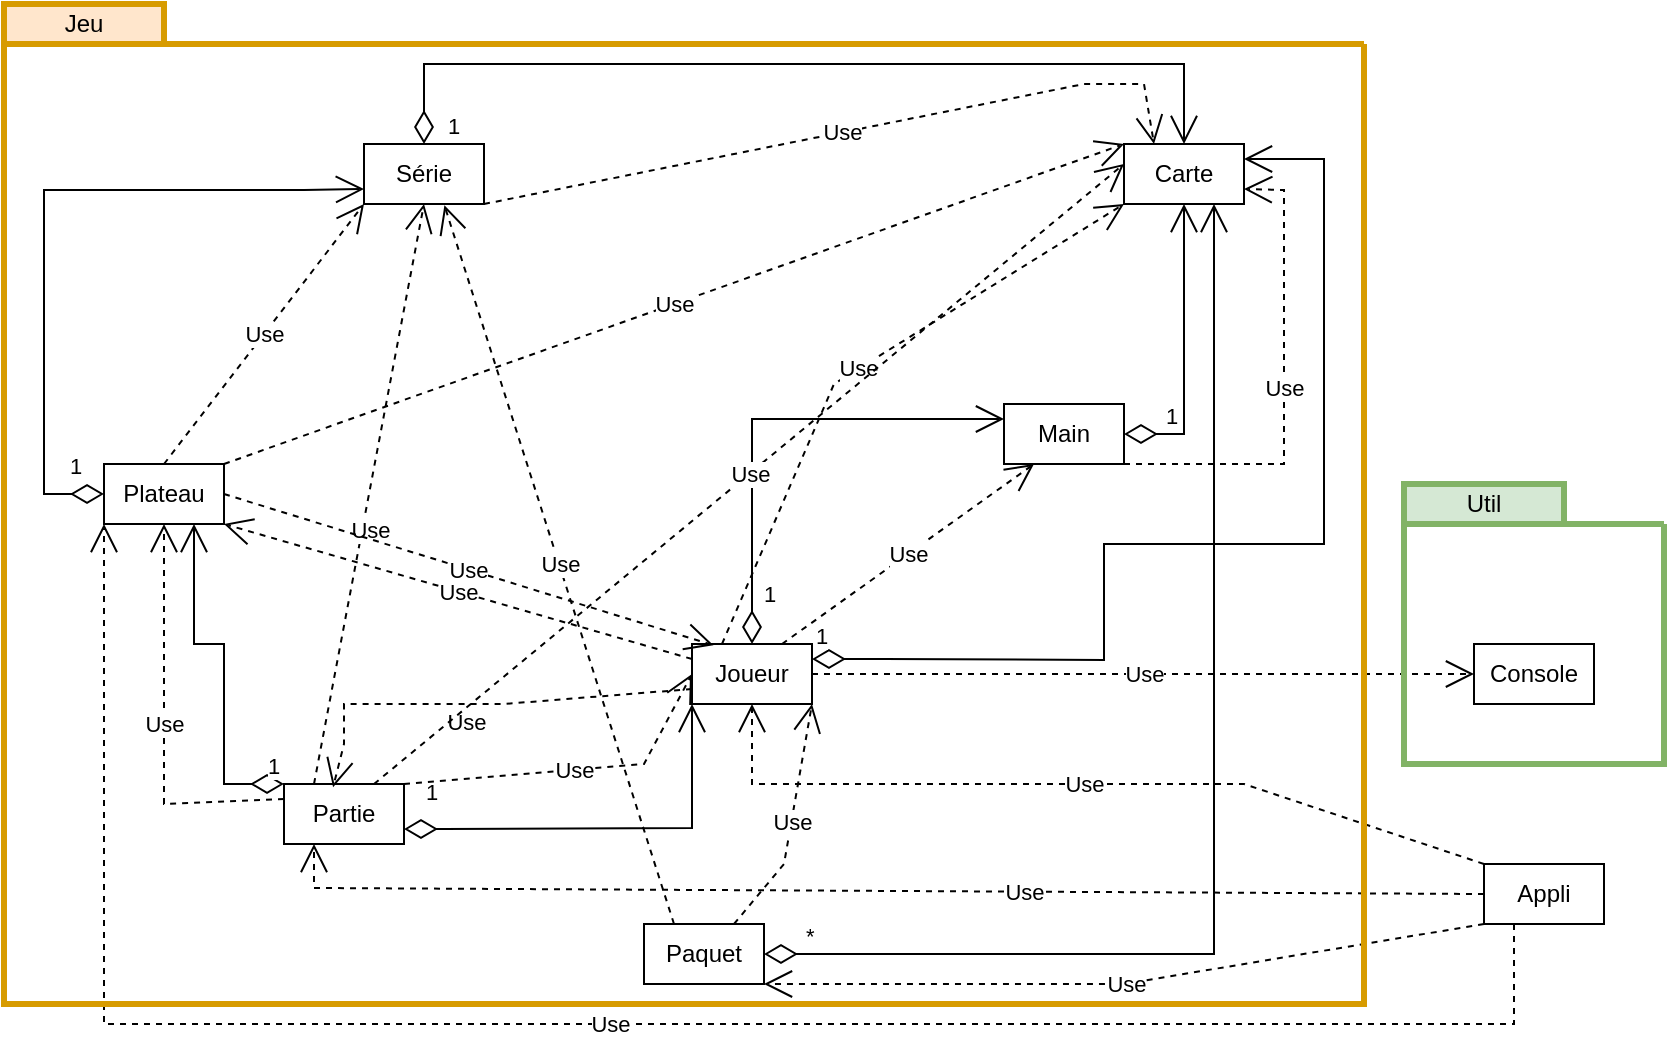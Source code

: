 <mxfile version="17.1.0" type="github">
  <diagram id="C5RBs43oDa-KdzZeNtuy" name="Page-1">
    <mxGraphModel dx="1185" dy="638" grid="1" gridSize="10" guides="1" tooltips="1" connect="1" arrows="1" fold="1" page="1" pageScale="1" pageWidth="827" pageHeight="1169" math="0" shadow="0">
      <root>
        <mxCell id="WIyWlLk6GJQsqaUBKTNV-0" />
        <mxCell id="WIyWlLk6GJQsqaUBKTNV-1" parent="WIyWlLk6GJQsqaUBKTNV-0" />
        <mxCell id="-F7onKCHbFlTFxF6Y8K6-0" value="Série" style="rounded=0;whiteSpace=wrap;html=1;" vertex="1" parent="WIyWlLk6GJQsqaUBKTNV-1">
          <mxGeometry x="220" y="140" width="60" height="30" as="geometry" />
        </mxCell>
        <mxCell id="-F7onKCHbFlTFxF6Y8K6-1" value="Plateau" style="rounded=0;whiteSpace=wrap;html=1;" vertex="1" parent="WIyWlLk6GJQsqaUBKTNV-1">
          <mxGeometry x="90" y="300" width="60" height="30" as="geometry" />
        </mxCell>
        <mxCell id="-F7onKCHbFlTFxF6Y8K6-2" value="&lt;span style=&quot;font-weight: normal&quot;&gt;Carte&lt;/span&gt;" style="rounded=0;whiteSpace=wrap;html=1;fontStyle=1" vertex="1" parent="WIyWlLk6GJQsqaUBKTNV-1">
          <mxGeometry x="600" y="140" width="60" height="30" as="geometry" />
        </mxCell>
        <mxCell id="-F7onKCHbFlTFxF6Y8K6-3" value="Main" style="rounded=0;whiteSpace=wrap;html=1;" vertex="1" parent="WIyWlLk6GJQsqaUBKTNV-1">
          <mxGeometry x="540" y="270" width="60" height="30" as="geometry" />
        </mxCell>
        <mxCell id="-F7onKCHbFlTFxF6Y8K6-5" value="Joueur" style="rounded=0;whiteSpace=wrap;html=1;" vertex="1" parent="WIyWlLk6GJQsqaUBKTNV-1">
          <mxGeometry x="384" y="390" width="60" height="30" as="geometry" />
        </mxCell>
        <mxCell id="-F7onKCHbFlTFxF6Y8K6-6" value="Appli" style="rounded=0;whiteSpace=wrap;html=1;" vertex="1" parent="WIyWlLk6GJQsqaUBKTNV-1">
          <mxGeometry x="780" y="500" width="60" height="30" as="geometry" />
        </mxCell>
        <mxCell id="-F7onKCHbFlTFxF6Y8K6-8" value="Use" style="endArrow=open;endSize=12;dashed=1;html=1;rounded=0;exitX=0;exitY=1;exitDx=0;exitDy=0;entryX=1;entryY=1;entryDx=0;entryDy=0;" edge="1" parent="WIyWlLk6GJQsqaUBKTNV-1" source="-F7onKCHbFlTFxF6Y8K6-6" target="-F7onKCHbFlTFxF6Y8K6-9">
          <mxGeometry width="160" relative="1" as="geometry">
            <mxPoint x="240" y="635" as="sourcePoint" />
            <mxPoint x="390" y="629.66" as="targetPoint" />
            <Array as="points">
              <mxPoint x="600" y="560" />
            </Array>
          </mxGeometry>
        </mxCell>
        <mxCell id="-F7onKCHbFlTFxF6Y8K6-9" value="Paquet" style="rounded=0;whiteSpace=wrap;html=1;" vertex="1" parent="WIyWlLk6GJQsqaUBKTNV-1">
          <mxGeometry x="360" y="530" width="60" height="30" as="geometry" />
        </mxCell>
        <mxCell id="-F7onKCHbFlTFxF6Y8K6-12" value="Use" style="endArrow=open;endSize=12;dashed=1;html=1;rounded=0;exitX=0;exitY=0;exitDx=0;exitDy=0;entryX=0.5;entryY=1;entryDx=0;entryDy=0;" edge="1" parent="WIyWlLk6GJQsqaUBKTNV-1" source="-F7onKCHbFlTFxF6Y8K6-6" target="-F7onKCHbFlTFxF6Y8K6-5">
          <mxGeometry width="160" relative="1" as="geometry">
            <mxPoint x="354" y="440" as="sourcePoint" />
            <mxPoint x="284" y="380" as="targetPoint" />
            <Array as="points">
              <mxPoint x="660" y="460" />
              <mxPoint x="414" y="460" />
            </Array>
          </mxGeometry>
        </mxCell>
        <mxCell id="-F7onKCHbFlTFxF6Y8K6-14" value="Use" style="endArrow=open;endSize=12;dashed=1;html=1;rounded=0;exitX=0.25;exitY=1;exitDx=0;exitDy=0;" edge="1" parent="WIyWlLk6GJQsqaUBKTNV-1" source="-F7onKCHbFlTFxF6Y8K6-6">
          <mxGeometry width="160" relative="1" as="geometry">
            <mxPoint x="474" y="470" as="sourcePoint" />
            <mxPoint x="90" y="330" as="targetPoint" />
            <Array as="points">
              <mxPoint x="795" y="580" />
              <mxPoint x="510" y="580" />
              <mxPoint x="90" y="580" />
            </Array>
          </mxGeometry>
        </mxCell>
        <mxCell id="-F7onKCHbFlTFxF6Y8K6-17" value="Use" style="endArrow=open;endSize=12;dashed=1;html=1;rounded=0;exitX=1;exitY=0.5;exitDx=0;exitDy=0;entryX=0;entryY=0.5;entryDx=0;entryDy=0;" edge="1" parent="WIyWlLk6GJQsqaUBKTNV-1" source="-F7onKCHbFlTFxF6Y8K6-5" target="-F7onKCHbFlTFxF6Y8K6-4">
          <mxGeometry width="160" relative="1" as="geometry">
            <mxPoint x="384" y="330" as="sourcePoint" />
            <mxPoint x="544" y="330" as="targetPoint" />
          </mxGeometry>
        </mxCell>
        <mxCell id="-F7onKCHbFlTFxF6Y8K6-19" value="&lt;span style=&quot;font-weight: normal&quot;&gt;Partie&lt;/span&gt;" style="rounded=0;whiteSpace=wrap;html=1;fontStyle=1" vertex="1" parent="WIyWlLk6GJQsqaUBKTNV-1">
          <mxGeometry x="180" y="460" width="60" height="30" as="geometry" />
        </mxCell>
        <mxCell id="-F7onKCHbFlTFxF6Y8K6-21" value="Use" style="endArrow=open;endSize=12;dashed=1;html=1;rounded=0;entryX=0.25;entryY=1;entryDx=0;entryDy=0;exitX=0;exitY=0.5;exitDx=0;exitDy=0;" edge="1" parent="WIyWlLk6GJQsqaUBKTNV-1" source="-F7onKCHbFlTFxF6Y8K6-6" target="-F7onKCHbFlTFxF6Y8K6-19">
          <mxGeometry x="-0.242" width="160" relative="1" as="geometry">
            <mxPoint x="130" y="610" as="sourcePoint" />
            <mxPoint x="430" y="460" as="targetPoint" />
            <Array as="points">
              <mxPoint x="195" y="512" />
            </Array>
            <mxPoint as="offset" />
          </mxGeometry>
        </mxCell>
        <mxCell id="-F7onKCHbFlTFxF6Y8K6-28" value="1" style="endArrow=open;html=1;endSize=12;startArrow=diamondThin;startSize=14;startFill=0;edgeStyle=orthogonalEdgeStyle;align=left;verticalAlign=bottom;rounded=0;exitX=0;exitY=0;exitDx=0;exitDy=0;entryX=0.75;entryY=1;entryDx=0;entryDy=0;" edge="1" parent="WIyWlLk6GJQsqaUBKTNV-1" source="-F7onKCHbFlTFxF6Y8K6-19" target="-F7onKCHbFlTFxF6Y8K6-1">
          <mxGeometry x="-0.886" relative="1" as="geometry">
            <mxPoint x="350" y="350" as="sourcePoint" />
            <mxPoint x="510" y="350" as="targetPoint" />
            <Array as="points">
              <mxPoint x="150" y="460" />
              <mxPoint x="150" y="390" />
              <mxPoint x="135" y="390" />
            </Array>
            <mxPoint as="offset" />
          </mxGeometry>
        </mxCell>
        <mxCell id="-F7onKCHbFlTFxF6Y8K6-30" value="Use" style="endArrow=open;endSize=12;dashed=1;html=1;rounded=0;entryX=0.67;entryY=1.021;entryDx=0;entryDy=0;entryPerimeter=0;exitX=0.25;exitY=0;exitDx=0;exitDy=0;" edge="1" parent="WIyWlLk6GJQsqaUBKTNV-1" source="-F7onKCHbFlTFxF6Y8K6-9" target="-F7onKCHbFlTFxF6Y8K6-0">
          <mxGeometry width="160" relative="1" as="geometry">
            <mxPoint x="700" y="410" as="sourcePoint" />
            <mxPoint x="510" y="350" as="targetPoint" />
          </mxGeometry>
        </mxCell>
        <mxCell id="-F7onKCHbFlTFxF6Y8K6-31" value="Use" style="endArrow=open;endSize=12;dashed=1;html=1;rounded=0;exitX=0.75;exitY=0;exitDx=0;exitDy=0;entryX=1;entryY=1;entryDx=0;entryDy=0;" edge="1" parent="WIyWlLk6GJQsqaUBKTNV-1" source="-F7onKCHbFlTFxF6Y8K6-9" target="-F7onKCHbFlTFxF6Y8K6-5">
          <mxGeometry width="160" relative="1" as="geometry">
            <mxPoint x="350" y="350" as="sourcePoint" />
            <mxPoint x="460" y="420" as="targetPoint" />
            <Array as="points">
              <mxPoint x="430" y="500" />
            </Array>
          </mxGeometry>
        </mxCell>
        <mxCell id="-F7onKCHbFlTFxF6Y8K6-32" value="*" style="endArrow=open;html=1;endSize=12;startArrow=diamondThin;startSize=14;startFill=0;edgeStyle=orthogonalEdgeStyle;align=left;verticalAlign=bottom;rounded=0;exitX=1;exitY=0.5;exitDx=0;exitDy=0;entryX=0.75;entryY=1;entryDx=0;entryDy=0;" edge="1" parent="WIyWlLk6GJQsqaUBKTNV-1" source="-F7onKCHbFlTFxF6Y8K6-9" target="-F7onKCHbFlTFxF6Y8K6-2">
          <mxGeometry x="-0.936" relative="1" as="geometry">
            <mxPoint x="350" y="350" as="sourcePoint" />
            <mxPoint x="650" y="190" as="targetPoint" />
            <Array as="points">
              <mxPoint x="645" y="545" />
            </Array>
            <mxPoint as="offset" />
          </mxGeometry>
        </mxCell>
        <mxCell id="-F7onKCHbFlTFxF6Y8K6-34" value="Use" style="endArrow=open;endSize=12;dashed=1;html=1;rounded=0;exitX=0;exitY=0.25;exitDx=0;exitDy=0;entryX=1;entryY=1;entryDx=0;entryDy=0;" edge="1" parent="WIyWlLk6GJQsqaUBKTNV-1" source="-F7onKCHbFlTFxF6Y8K6-5" target="-F7onKCHbFlTFxF6Y8K6-1">
          <mxGeometry width="160" relative="1" as="geometry">
            <mxPoint x="276" y="410" as="sourcePoint" />
            <mxPoint x="436" y="410" as="targetPoint" />
          </mxGeometry>
        </mxCell>
        <mxCell id="-F7onKCHbFlTFxF6Y8K6-35" value="Use" style="endArrow=open;endSize=12;dashed=1;html=1;rounded=0;entryX=0;entryY=1;entryDx=0;entryDy=0;exitX=0.25;exitY=0;exitDx=0;exitDy=0;" edge="1" parent="WIyWlLk6GJQsqaUBKTNV-1" source="-F7onKCHbFlTFxF6Y8K6-5" target="-F7onKCHbFlTFxF6Y8K6-2">
          <mxGeometry width="160" relative="1" as="geometry">
            <mxPoint x="350" y="420" as="sourcePoint" />
            <mxPoint x="510" y="420" as="targetPoint" />
            <Array as="points">
              <mxPoint x="455" y="260" />
            </Array>
          </mxGeometry>
        </mxCell>
        <mxCell id="-F7onKCHbFlTFxF6Y8K6-36" value="Use" style="endArrow=open;endSize=12;dashed=1;html=1;rounded=0;exitX=0;exitY=0.75;exitDx=0;exitDy=0;entryX=0.409;entryY=0.055;entryDx=0;entryDy=0;entryPerimeter=0;" edge="1" parent="WIyWlLk6GJQsqaUBKTNV-1" source="-F7onKCHbFlTFxF6Y8K6-5" target="-F7onKCHbFlTFxF6Y8K6-19">
          <mxGeometry x="0.048" y="9" width="160" relative="1" as="geometry">
            <mxPoint x="350" y="420" as="sourcePoint" />
            <mxPoint x="250" y="460" as="targetPoint" />
            <Array as="points">
              <mxPoint x="290" y="420" />
              <mxPoint x="210" y="420" />
              <mxPoint x="210" y="440" />
            </Array>
            <mxPoint as="offset" />
          </mxGeometry>
        </mxCell>
        <mxCell id="-F7onKCHbFlTFxF6Y8K6-38" value="1" style="endArrow=open;html=1;endSize=12;startArrow=diamondThin;startSize=14;startFill=0;edgeStyle=orthogonalEdgeStyle;align=left;verticalAlign=bottom;rounded=0;exitX=1;exitY=0.75;exitDx=0;exitDy=0;entryX=0;entryY=1;entryDx=0;entryDy=0;" edge="1" parent="WIyWlLk6GJQsqaUBKTNV-1" source="-F7onKCHbFlTFxF6Y8K6-19" target="-F7onKCHbFlTFxF6Y8K6-5">
          <mxGeometry x="-0.912" y="10" relative="1" as="geometry">
            <mxPoint x="350" y="420" as="sourcePoint" />
            <mxPoint x="420" y="410" as="targetPoint" />
            <Array as="points">
              <mxPoint x="260" y="482" />
              <mxPoint x="430" y="482" />
            </Array>
            <mxPoint as="offset" />
          </mxGeometry>
        </mxCell>
        <mxCell id="-F7onKCHbFlTFxF6Y8K6-39" value="Use" style="endArrow=open;endSize=12;dashed=1;html=1;rounded=0;exitX=0.75;exitY=0;exitDx=0;exitDy=0;entryX=0.25;entryY=1;entryDx=0;entryDy=0;" edge="1" parent="WIyWlLk6GJQsqaUBKTNV-1" source="-F7onKCHbFlTFxF6Y8K6-5" target="-F7onKCHbFlTFxF6Y8K6-3">
          <mxGeometry width="160" relative="1" as="geometry">
            <mxPoint x="350" y="420" as="sourcePoint" />
            <mxPoint x="510" y="420" as="targetPoint" />
          </mxGeometry>
        </mxCell>
        <mxCell id="-F7onKCHbFlTFxF6Y8K6-40" value="1" style="endArrow=open;html=1;endSize=12;startArrow=diamondThin;startSize=14;startFill=0;edgeStyle=orthogonalEdgeStyle;align=left;verticalAlign=bottom;rounded=0;exitX=0.5;exitY=0;exitDx=0;exitDy=0;entryX=0;entryY=0.25;entryDx=0;entryDy=0;" edge="1" parent="WIyWlLk6GJQsqaUBKTNV-1" source="-F7onKCHbFlTFxF6Y8K6-5" target="-F7onKCHbFlTFxF6Y8K6-3">
          <mxGeometry x="-0.867" y="-4" relative="1" as="geometry">
            <mxPoint x="350" y="420" as="sourcePoint" />
            <mxPoint x="510" y="420" as="targetPoint" />
            <mxPoint as="offset" />
          </mxGeometry>
        </mxCell>
        <mxCell id="-F7onKCHbFlTFxF6Y8K6-42" value="Use" style="endArrow=open;endSize=12;dashed=1;html=1;rounded=0;exitX=1;exitY=1;exitDx=0;exitDy=0;entryX=1;entryY=0.75;entryDx=0;entryDy=0;" edge="1" parent="WIyWlLk6GJQsqaUBKTNV-1" source="-F7onKCHbFlTFxF6Y8K6-3" target="-F7onKCHbFlTFxF6Y8K6-2">
          <mxGeometry width="160" relative="1" as="geometry">
            <mxPoint x="350" y="420" as="sourcePoint" />
            <mxPoint x="510" y="420" as="targetPoint" />
            <Array as="points">
              <mxPoint x="680" y="300" />
              <mxPoint x="680" y="285" />
              <mxPoint x="680" y="163" />
            </Array>
          </mxGeometry>
        </mxCell>
        <mxCell id="-F7onKCHbFlTFxF6Y8K6-43" value="1" style="endArrow=open;html=1;endSize=12;startArrow=diamondThin;startSize=14;startFill=0;edgeStyle=orthogonalEdgeStyle;align=left;verticalAlign=bottom;rounded=0;exitX=1;exitY=0.5;exitDx=0;exitDy=0;entryX=0.5;entryY=1;entryDx=0;entryDy=0;" edge="1" parent="WIyWlLk6GJQsqaUBKTNV-1" source="-F7onKCHbFlTFxF6Y8K6-3" target="-F7onKCHbFlTFxF6Y8K6-2">
          <mxGeometry x="-0.742" relative="1" as="geometry">
            <mxPoint x="450" y="184.66" as="sourcePoint" />
            <mxPoint x="640" y="150" as="targetPoint" />
            <Array as="points">
              <mxPoint x="630" y="285" />
            </Array>
            <mxPoint as="offset" />
          </mxGeometry>
        </mxCell>
        <mxCell id="-F7onKCHbFlTFxF6Y8K6-44" value="Use" style="endArrow=open;endSize=12;dashed=1;html=1;rounded=0;exitX=1;exitY=1;exitDx=0;exitDy=0;entryX=0.25;entryY=0;entryDx=0;entryDy=0;" edge="1" parent="WIyWlLk6GJQsqaUBKTNV-1" source="-F7onKCHbFlTFxF6Y8K6-0" target="-F7onKCHbFlTFxF6Y8K6-2">
          <mxGeometry width="160" relative="1" as="geometry">
            <mxPoint x="350" y="420" as="sourcePoint" />
            <mxPoint x="620" y="110" as="targetPoint" />
            <Array as="points">
              <mxPoint x="580" y="110" />
              <mxPoint x="610" y="110" />
            </Array>
          </mxGeometry>
        </mxCell>
        <mxCell id="-F7onKCHbFlTFxF6Y8K6-45" value="1" style="endArrow=open;html=1;endSize=12;startArrow=diamondThin;startSize=14;startFill=0;edgeStyle=orthogonalEdgeStyle;align=left;verticalAlign=bottom;rounded=0;exitX=0.5;exitY=0;exitDx=0;exitDy=0;entryX=0.5;entryY=0;entryDx=0;entryDy=0;" edge="1" parent="WIyWlLk6GJQsqaUBKTNV-1" source="-F7onKCHbFlTFxF6Y8K6-0" target="-F7onKCHbFlTFxF6Y8K6-2">
          <mxGeometry x="-1" y="-10" relative="1" as="geometry">
            <mxPoint x="350" y="420" as="sourcePoint" />
            <mxPoint x="510" y="420" as="targetPoint" />
            <Array as="points">
              <mxPoint x="250" y="100" />
              <mxPoint x="630" y="100" />
            </Array>
            <mxPoint as="offset" />
          </mxGeometry>
        </mxCell>
        <mxCell id="-F7onKCHbFlTFxF6Y8K6-47" value="1" style="endArrow=open;html=1;endSize=12;startArrow=diamondThin;startSize=14;startFill=0;edgeStyle=orthogonalEdgeStyle;align=left;verticalAlign=bottom;rounded=0;exitX=0;exitY=0.5;exitDx=0;exitDy=0;entryX=0;entryY=0.75;entryDx=0;entryDy=0;" edge="1" parent="WIyWlLk6GJQsqaUBKTNV-1" source="-F7onKCHbFlTFxF6Y8K6-1" target="-F7onKCHbFlTFxF6Y8K6-0">
          <mxGeometry x="-0.885" y="-5" relative="1" as="geometry">
            <mxPoint x="350" y="350" as="sourcePoint" />
            <mxPoint x="190" y="160" as="targetPoint" />
            <Array as="points">
              <mxPoint x="60" y="315" />
              <mxPoint x="60" y="163" />
              <mxPoint x="190" y="163" />
            </Array>
            <mxPoint as="offset" />
          </mxGeometry>
        </mxCell>
        <mxCell id="-F7onKCHbFlTFxF6Y8K6-48" value="Use" style="endArrow=open;endSize=12;dashed=1;html=1;rounded=0;exitX=1;exitY=0;exitDx=0;exitDy=0;entryX=0;entryY=0;entryDx=0;entryDy=0;" edge="1" parent="WIyWlLk6GJQsqaUBKTNV-1" source="-F7onKCHbFlTFxF6Y8K6-1" target="-F7onKCHbFlTFxF6Y8K6-2">
          <mxGeometry width="160" relative="1" as="geometry">
            <mxPoint x="350" y="350" as="sourcePoint" />
            <mxPoint x="510" y="350" as="targetPoint" />
          </mxGeometry>
        </mxCell>
        <mxCell id="-F7onKCHbFlTFxF6Y8K6-49" value="Use" style="endArrow=open;endSize=12;dashed=1;html=1;rounded=0;exitX=0.25;exitY=0;exitDx=0;exitDy=0;entryX=0.5;entryY=1;entryDx=0;entryDy=0;" edge="1" parent="WIyWlLk6GJQsqaUBKTNV-1" source="-F7onKCHbFlTFxF6Y8K6-19" target="-F7onKCHbFlTFxF6Y8K6-0">
          <mxGeometry x="-0.118" y="-4" width="160" relative="1" as="geometry">
            <mxPoint x="350" y="350" as="sourcePoint" />
            <mxPoint x="510" y="350" as="targetPoint" />
            <mxPoint as="offset" />
          </mxGeometry>
        </mxCell>
        <mxCell id="-F7onKCHbFlTFxF6Y8K6-52" value="Use" style="endArrow=open;endSize=12;dashed=1;html=1;rounded=0;exitX=1;exitY=0;exitDx=0;exitDy=0;entryX=0;entryY=0.5;entryDx=0;entryDy=0;" edge="1" parent="WIyWlLk6GJQsqaUBKTNV-1" source="-F7onKCHbFlTFxF6Y8K6-19" target="-F7onKCHbFlTFxF6Y8K6-5">
          <mxGeometry width="160" relative="1" as="geometry">
            <mxPoint x="350" y="420" as="sourcePoint" />
            <mxPoint x="510" y="420" as="targetPoint" />
            <Array as="points">
              <mxPoint x="360" y="450" />
            </Array>
          </mxGeometry>
        </mxCell>
        <mxCell id="-F7onKCHbFlTFxF6Y8K6-53" value="1" style="endArrow=open;html=1;endSize=12;startArrow=diamondThin;startSize=14;startFill=0;edgeStyle=orthogonalEdgeStyle;align=left;verticalAlign=bottom;rounded=0;exitX=1;exitY=0.25;exitDx=0;exitDy=0;entryX=1;entryY=0.25;entryDx=0;entryDy=0;" edge="1" parent="WIyWlLk6GJQsqaUBKTNV-1" source="-F7onKCHbFlTFxF6Y8K6-5" target="-F7onKCHbFlTFxF6Y8K6-2">
          <mxGeometry x="-1" y="3" relative="1" as="geometry">
            <mxPoint x="350" y="350" as="sourcePoint" />
            <mxPoint x="680" y="160" as="targetPoint" />
            <Array as="points">
              <mxPoint x="480" y="398" />
              <mxPoint x="590" y="398" />
              <mxPoint x="590" y="340" />
              <mxPoint x="700" y="340" />
              <mxPoint x="700" y="148" />
            </Array>
          </mxGeometry>
        </mxCell>
        <mxCell id="-F7onKCHbFlTFxF6Y8K6-56" value="Use" style="endArrow=open;endSize=12;dashed=1;html=1;rounded=0;exitX=1;exitY=0.5;exitDx=0;exitDy=0;entryX=0.179;entryY=0.021;entryDx=0;entryDy=0;entryPerimeter=0;" edge="1" parent="WIyWlLk6GJQsqaUBKTNV-1" source="-F7onKCHbFlTFxF6Y8K6-1" target="-F7onKCHbFlTFxF6Y8K6-5">
          <mxGeometry width="160" relative="1" as="geometry">
            <mxPoint x="350" y="420" as="sourcePoint" />
            <mxPoint x="440" y="350" as="targetPoint" />
          </mxGeometry>
        </mxCell>
        <mxCell id="-F7onKCHbFlTFxF6Y8K6-58" value="Use" style="endArrow=open;endSize=12;dashed=1;html=1;rounded=0;exitX=0;exitY=0.25;exitDx=0;exitDy=0;entryX=0.5;entryY=1;entryDx=0;entryDy=0;" edge="1" parent="WIyWlLk6GJQsqaUBKTNV-1" source="-F7onKCHbFlTFxF6Y8K6-19" target="-F7onKCHbFlTFxF6Y8K6-1">
          <mxGeometry width="160" relative="1" as="geometry">
            <mxPoint x="350" y="480" as="sourcePoint" />
            <mxPoint x="510" y="480" as="targetPoint" />
            <Array as="points">
              <mxPoint x="120" y="470" />
            </Array>
          </mxGeometry>
        </mxCell>
        <mxCell id="-F7onKCHbFlTFxF6Y8K6-59" value="Use" style="endArrow=open;endSize=12;dashed=1;html=1;rounded=0;exitX=0.75;exitY=0;exitDx=0;exitDy=0;entryX=0;entryY=0.333;entryDx=0;entryDy=0;entryPerimeter=0;" edge="1" parent="WIyWlLk6GJQsqaUBKTNV-1" source="-F7onKCHbFlTFxF6Y8K6-19" target="-F7onKCHbFlTFxF6Y8K6-2">
          <mxGeometry width="160" relative="1" as="geometry">
            <mxPoint x="350" y="420" as="sourcePoint" />
            <mxPoint x="600" y="140" as="targetPoint" />
          </mxGeometry>
        </mxCell>
        <mxCell id="-F7onKCHbFlTFxF6Y8K6-62" value="Use" style="endArrow=open;endSize=12;dashed=1;html=1;rounded=0;entryX=0;entryY=1;entryDx=0;entryDy=0;exitX=0.5;exitY=0;exitDx=0;exitDy=0;" edge="1" parent="WIyWlLk6GJQsqaUBKTNV-1" source="-F7onKCHbFlTFxF6Y8K6-1" target="-F7onKCHbFlTFxF6Y8K6-0">
          <mxGeometry width="160" relative="1" as="geometry">
            <mxPoint x="120" y="270" as="sourcePoint" />
            <mxPoint x="180" y="190" as="targetPoint" />
          </mxGeometry>
        </mxCell>
        <mxCell id="-F7onKCHbFlTFxF6Y8K6-64" value="" style="swimlane;startSize=0;strokeWidth=3;fillColor=#d5e8d4;strokeColor=#82b366;" vertex="1" parent="WIyWlLk6GJQsqaUBKTNV-1">
          <mxGeometry x="740" y="330" width="130" height="120" as="geometry" />
        </mxCell>
        <mxCell id="-F7onKCHbFlTFxF6Y8K6-4" value="Console" style="rounded=0;whiteSpace=wrap;html=1;" vertex="1" parent="-F7onKCHbFlTFxF6Y8K6-64">
          <mxGeometry x="35" y="60" width="60" height="30" as="geometry" />
        </mxCell>
        <mxCell id="-F7onKCHbFlTFxF6Y8K6-66" value="Util" style="rounded=0;whiteSpace=wrap;html=1;strokeWidth=3;fillColor=#d5e8d4;strokeColor=#82b366;" vertex="1" parent="WIyWlLk6GJQsqaUBKTNV-1">
          <mxGeometry x="740" y="310" width="80" height="20" as="geometry" />
        </mxCell>
        <mxCell id="-F7onKCHbFlTFxF6Y8K6-67" value="" style="swimlane;startSize=0;fillColor=#ffe6cc;strokeColor=#d79b00;shadow=0;glass=0;rounded=0;strokeWidth=3;" vertex="1" parent="WIyWlLk6GJQsqaUBKTNV-1">
          <mxGeometry x="40" y="90" width="680" height="480" as="geometry" />
        </mxCell>
        <mxCell id="-F7onKCHbFlTFxF6Y8K6-68" value="Jeu" style="rounded=0;whiteSpace=wrap;html=1;strokeWidth=3;fillColor=#ffe6cc;strokeColor=#d79b00;" vertex="1" parent="WIyWlLk6GJQsqaUBKTNV-1">
          <mxGeometry x="40" y="70" width="80" height="20" as="geometry" />
        </mxCell>
      </root>
    </mxGraphModel>
  </diagram>
</mxfile>
